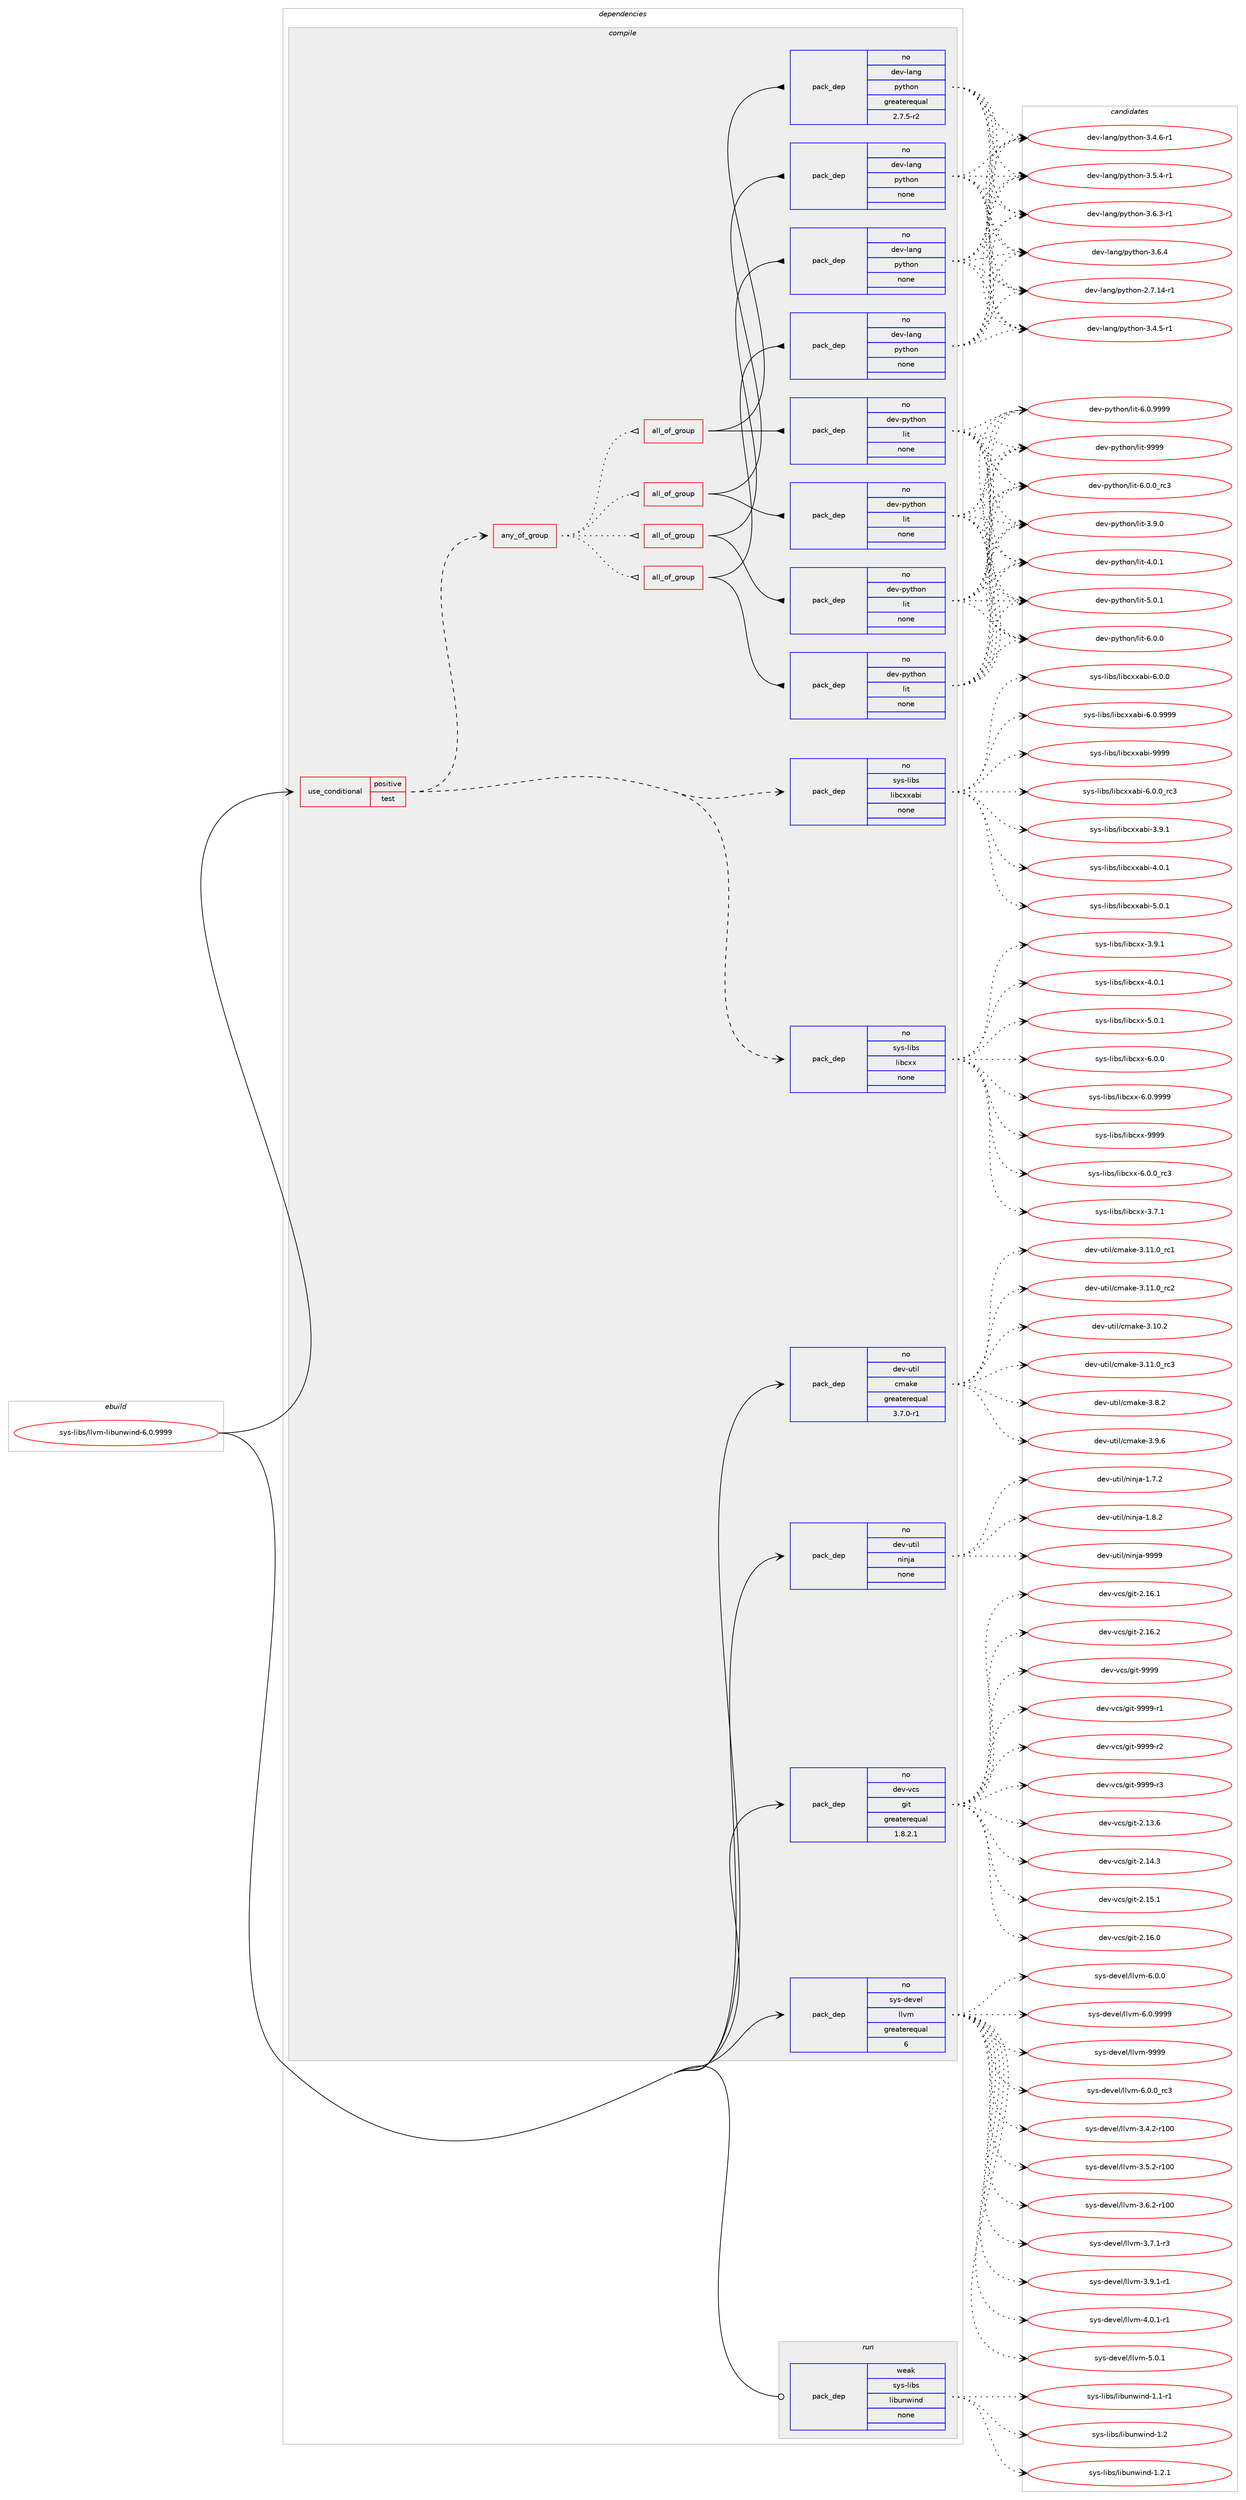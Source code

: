digraph prolog {

# *************
# Graph options
# *************

newrank=true;
concentrate=true;
compound=true;
graph [rankdir=LR,fontname=Helvetica,fontsize=10,ranksep=1.5];#, ranksep=2.5, nodesep=0.2];
edge  [arrowhead=vee];
node  [fontname=Helvetica,fontsize=10];

# **********
# The ebuild
# **********

subgraph cluster_leftcol {
color=gray;
rank=same;
label=<<i>ebuild</i>>;
id [label="sys-libs/llvm-libunwind-6.0.9999", color=red, width=4, href="../sys-libs/llvm-libunwind-6.0.9999.svg"];
}

# ****************
# The dependencies
# ****************

subgraph cluster_midcol {
color=gray;
label=<<i>dependencies</i>>;
subgraph cluster_compile {
fillcolor="#eeeeee";
style=filled;
label=<<i>compile</i>>;
subgraph cond858 {
dependency7501 [label=<<TABLE BORDER="0" CELLBORDER="1" CELLSPACING="0" CELLPADDING="4"><TR><TD ROWSPAN="3" CELLPADDING="10">use_conditional</TD></TR><TR><TD>positive</TD></TR><TR><TD>test</TD></TR></TABLE>>, shape=none, color=red];
subgraph pack6554 {
dependency7502 [label=<<TABLE BORDER="0" CELLBORDER="1" CELLSPACING="0" CELLPADDING="4" WIDTH="220"><TR><TD ROWSPAN="6" CELLPADDING="30">pack_dep</TD></TR><TR><TD WIDTH="110">no</TD></TR><TR><TD>sys-libs</TD></TR><TR><TD>libcxx</TD></TR><TR><TD>none</TD></TR><TR><TD></TD></TR></TABLE>>, shape=none, color=blue];
}
dependency7501:e -> dependency7502:w [weight=20,style="dashed",arrowhead="vee"];
subgraph pack6555 {
dependency7503 [label=<<TABLE BORDER="0" CELLBORDER="1" CELLSPACING="0" CELLPADDING="4" WIDTH="220"><TR><TD ROWSPAN="6" CELLPADDING="30">pack_dep</TD></TR><TR><TD WIDTH="110">no</TD></TR><TR><TD>sys-libs</TD></TR><TR><TD>libcxxabi</TD></TR><TR><TD>none</TD></TR><TR><TD></TD></TR></TABLE>>, shape=none, color=blue];
}
dependency7501:e -> dependency7503:w [weight=20,style="dashed",arrowhead="vee"];
subgraph any78 {
dependency7504 [label=<<TABLE BORDER="0" CELLBORDER="1" CELLSPACING="0" CELLPADDING="4"><TR><TD CELLPADDING="10">any_of_group</TD></TR></TABLE>>, shape=none, color=red];subgraph all14 {
dependency7505 [label=<<TABLE BORDER="0" CELLBORDER="1" CELLSPACING="0" CELLPADDING="4"><TR><TD CELLPADDING="10">all_of_group</TD></TR></TABLE>>, shape=none, color=red];subgraph pack6556 {
dependency7506 [label=<<TABLE BORDER="0" CELLBORDER="1" CELLSPACING="0" CELLPADDING="4" WIDTH="220"><TR><TD ROWSPAN="6" CELLPADDING="30">pack_dep</TD></TR><TR><TD WIDTH="110">no</TD></TR><TR><TD>dev-lang</TD></TR><TR><TD>python</TD></TR><TR><TD>none</TD></TR><TR><TD></TD></TR></TABLE>>, shape=none, color=blue];
}
dependency7505:e -> dependency7506:w [weight=20,style="solid",arrowhead="inv"];
subgraph pack6557 {
dependency7507 [label=<<TABLE BORDER="0" CELLBORDER="1" CELLSPACING="0" CELLPADDING="4" WIDTH="220"><TR><TD ROWSPAN="6" CELLPADDING="30">pack_dep</TD></TR><TR><TD WIDTH="110">no</TD></TR><TR><TD>dev-python</TD></TR><TR><TD>lit</TD></TR><TR><TD>none</TD></TR><TR><TD></TD></TR></TABLE>>, shape=none, color=blue];
}
dependency7505:e -> dependency7507:w [weight=20,style="solid",arrowhead="inv"];
}
dependency7504:e -> dependency7505:w [weight=20,style="dotted",arrowhead="oinv"];
subgraph all15 {
dependency7508 [label=<<TABLE BORDER="0" CELLBORDER="1" CELLSPACING="0" CELLPADDING="4"><TR><TD CELLPADDING="10">all_of_group</TD></TR></TABLE>>, shape=none, color=red];subgraph pack6558 {
dependency7509 [label=<<TABLE BORDER="0" CELLBORDER="1" CELLSPACING="0" CELLPADDING="4" WIDTH="220"><TR><TD ROWSPAN="6" CELLPADDING="30">pack_dep</TD></TR><TR><TD WIDTH="110">no</TD></TR><TR><TD>dev-lang</TD></TR><TR><TD>python</TD></TR><TR><TD>none</TD></TR><TR><TD></TD></TR></TABLE>>, shape=none, color=blue];
}
dependency7508:e -> dependency7509:w [weight=20,style="solid",arrowhead="inv"];
subgraph pack6559 {
dependency7510 [label=<<TABLE BORDER="0" CELLBORDER="1" CELLSPACING="0" CELLPADDING="4" WIDTH="220"><TR><TD ROWSPAN="6" CELLPADDING="30">pack_dep</TD></TR><TR><TD WIDTH="110">no</TD></TR><TR><TD>dev-python</TD></TR><TR><TD>lit</TD></TR><TR><TD>none</TD></TR><TR><TD></TD></TR></TABLE>>, shape=none, color=blue];
}
dependency7508:e -> dependency7510:w [weight=20,style="solid",arrowhead="inv"];
}
dependency7504:e -> dependency7508:w [weight=20,style="dotted",arrowhead="oinv"];
subgraph all16 {
dependency7511 [label=<<TABLE BORDER="0" CELLBORDER="1" CELLSPACING="0" CELLPADDING="4"><TR><TD CELLPADDING="10">all_of_group</TD></TR></TABLE>>, shape=none, color=red];subgraph pack6560 {
dependency7512 [label=<<TABLE BORDER="0" CELLBORDER="1" CELLSPACING="0" CELLPADDING="4" WIDTH="220"><TR><TD ROWSPAN="6" CELLPADDING="30">pack_dep</TD></TR><TR><TD WIDTH="110">no</TD></TR><TR><TD>dev-lang</TD></TR><TR><TD>python</TD></TR><TR><TD>none</TD></TR><TR><TD></TD></TR></TABLE>>, shape=none, color=blue];
}
dependency7511:e -> dependency7512:w [weight=20,style="solid",arrowhead="inv"];
subgraph pack6561 {
dependency7513 [label=<<TABLE BORDER="0" CELLBORDER="1" CELLSPACING="0" CELLPADDING="4" WIDTH="220"><TR><TD ROWSPAN="6" CELLPADDING="30">pack_dep</TD></TR><TR><TD WIDTH="110">no</TD></TR><TR><TD>dev-python</TD></TR><TR><TD>lit</TD></TR><TR><TD>none</TD></TR><TR><TD></TD></TR></TABLE>>, shape=none, color=blue];
}
dependency7511:e -> dependency7513:w [weight=20,style="solid",arrowhead="inv"];
}
dependency7504:e -> dependency7511:w [weight=20,style="dotted",arrowhead="oinv"];
subgraph all17 {
dependency7514 [label=<<TABLE BORDER="0" CELLBORDER="1" CELLSPACING="0" CELLPADDING="4"><TR><TD CELLPADDING="10">all_of_group</TD></TR></TABLE>>, shape=none, color=red];subgraph pack6562 {
dependency7515 [label=<<TABLE BORDER="0" CELLBORDER="1" CELLSPACING="0" CELLPADDING="4" WIDTH="220"><TR><TD ROWSPAN="6" CELLPADDING="30">pack_dep</TD></TR><TR><TD WIDTH="110">no</TD></TR><TR><TD>dev-lang</TD></TR><TR><TD>python</TD></TR><TR><TD>greaterequal</TD></TR><TR><TD>2.7.5-r2</TD></TR></TABLE>>, shape=none, color=blue];
}
dependency7514:e -> dependency7515:w [weight=20,style="solid",arrowhead="inv"];
subgraph pack6563 {
dependency7516 [label=<<TABLE BORDER="0" CELLBORDER="1" CELLSPACING="0" CELLPADDING="4" WIDTH="220"><TR><TD ROWSPAN="6" CELLPADDING="30">pack_dep</TD></TR><TR><TD WIDTH="110">no</TD></TR><TR><TD>dev-python</TD></TR><TR><TD>lit</TD></TR><TR><TD>none</TD></TR><TR><TD></TD></TR></TABLE>>, shape=none, color=blue];
}
dependency7514:e -> dependency7516:w [weight=20,style="solid",arrowhead="inv"];
}
dependency7504:e -> dependency7514:w [weight=20,style="dotted",arrowhead="oinv"];
}
dependency7501:e -> dependency7504:w [weight=20,style="dashed",arrowhead="vee"];
}
id:e -> dependency7501:w [weight=20,style="solid",arrowhead="vee"];
subgraph pack6564 {
dependency7517 [label=<<TABLE BORDER="0" CELLBORDER="1" CELLSPACING="0" CELLPADDING="4" WIDTH="220"><TR><TD ROWSPAN="6" CELLPADDING="30">pack_dep</TD></TR><TR><TD WIDTH="110">no</TD></TR><TR><TD>dev-util</TD></TR><TR><TD>cmake</TD></TR><TR><TD>greaterequal</TD></TR><TR><TD>3.7.0-r1</TD></TR></TABLE>>, shape=none, color=blue];
}
id:e -> dependency7517:w [weight=20,style="solid",arrowhead="vee"];
subgraph pack6565 {
dependency7518 [label=<<TABLE BORDER="0" CELLBORDER="1" CELLSPACING="0" CELLPADDING="4" WIDTH="220"><TR><TD ROWSPAN="6" CELLPADDING="30">pack_dep</TD></TR><TR><TD WIDTH="110">no</TD></TR><TR><TD>dev-util</TD></TR><TR><TD>ninja</TD></TR><TR><TD>none</TD></TR><TR><TD></TD></TR></TABLE>>, shape=none, color=blue];
}
id:e -> dependency7518:w [weight=20,style="solid",arrowhead="vee"];
subgraph pack6566 {
dependency7519 [label=<<TABLE BORDER="0" CELLBORDER="1" CELLSPACING="0" CELLPADDING="4" WIDTH="220"><TR><TD ROWSPAN="6" CELLPADDING="30">pack_dep</TD></TR><TR><TD WIDTH="110">no</TD></TR><TR><TD>dev-vcs</TD></TR><TR><TD>git</TD></TR><TR><TD>greaterequal</TD></TR><TR><TD>1.8.2.1</TD></TR></TABLE>>, shape=none, color=blue];
}
id:e -> dependency7519:w [weight=20,style="solid",arrowhead="vee"];
subgraph pack6567 {
dependency7520 [label=<<TABLE BORDER="0" CELLBORDER="1" CELLSPACING="0" CELLPADDING="4" WIDTH="220"><TR><TD ROWSPAN="6" CELLPADDING="30">pack_dep</TD></TR><TR><TD WIDTH="110">no</TD></TR><TR><TD>sys-devel</TD></TR><TR><TD>llvm</TD></TR><TR><TD>greaterequal</TD></TR><TR><TD>6</TD></TR></TABLE>>, shape=none, color=blue];
}
id:e -> dependency7520:w [weight=20,style="solid",arrowhead="vee"];
}
subgraph cluster_compileandrun {
fillcolor="#eeeeee";
style=filled;
label=<<i>compile and run</i>>;
}
subgraph cluster_run {
fillcolor="#eeeeee";
style=filled;
label=<<i>run</i>>;
subgraph pack6568 {
dependency7521 [label=<<TABLE BORDER="0" CELLBORDER="1" CELLSPACING="0" CELLPADDING="4" WIDTH="220"><TR><TD ROWSPAN="6" CELLPADDING="30">pack_dep</TD></TR><TR><TD WIDTH="110">weak</TD></TR><TR><TD>sys-libs</TD></TR><TR><TD>libunwind</TD></TR><TR><TD>none</TD></TR><TR><TD></TD></TR></TABLE>>, shape=none, color=blue];
}
id:e -> dependency7521:w [weight=20,style="solid",arrowhead="odot"];
}
}

# **************
# The candidates
# **************

subgraph cluster_choices {
rank=same;
color=gray;
label=<<i>candidates</i>>;

subgraph choice6554 {
color=black;
nodesep=1;
choice1151211154510810598115471081059899120120455446484648951149951 [label="sys-libs/libcxx-6.0.0_rc3", color=red, width=4,href="../sys-libs/libcxx-6.0.0_rc3.svg"];
choice1151211154510810598115471081059899120120455146554649 [label="sys-libs/libcxx-3.7.1", color=red, width=4,href="../sys-libs/libcxx-3.7.1.svg"];
choice1151211154510810598115471081059899120120455146574649 [label="sys-libs/libcxx-3.9.1", color=red, width=4,href="../sys-libs/libcxx-3.9.1.svg"];
choice1151211154510810598115471081059899120120455246484649 [label="sys-libs/libcxx-4.0.1", color=red, width=4,href="../sys-libs/libcxx-4.0.1.svg"];
choice1151211154510810598115471081059899120120455346484649 [label="sys-libs/libcxx-5.0.1", color=red, width=4,href="../sys-libs/libcxx-5.0.1.svg"];
choice1151211154510810598115471081059899120120455446484648 [label="sys-libs/libcxx-6.0.0", color=red, width=4,href="../sys-libs/libcxx-6.0.0.svg"];
choice1151211154510810598115471081059899120120455446484657575757 [label="sys-libs/libcxx-6.0.9999", color=red, width=4,href="../sys-libs/libcxx-6.0.9999.svg"];
choice11512111545108105981154710810598991201204557575757 [label="sys-libs/libcxx-9999", color=red, width=4,href="../sys-libs/libcxx-9999.svg"];
dependency7502:e -> choice1151211154510810598115471081059899120120455446484648951149951:w [style=dotted,weight="100"];
dependency7502:e -> choice1151211154510810598115471081059899120120455146554649:w [style=dotted,weight="100"];
dependency7502:e -> choice1151211154510810598115471081059899120120455146574649:w [style=dotted,weight="100"];
dependency7502:e -> choice1151211154510810598115471081059899120120455246484649:w [style=dotted,weight="100"];
dependency7502:e -> choice1151211154510810598115471081059899120120455346484649:w [style=dotted,weight="100"];
dependency7502:e -> choice1151211154510810598115471081059899120120455446484648:w [style=dotted,weight="100"];
dependency7502:e -> choice1151211154510810598115471081059899120120455446484657575757:w [style=dotted,weight="100"];
dependency7502:e -> choice11512111545108105981154710810598991201204557575757:w [style=dotted,weight="100"];
}
subgraph choice6555 {
color=black;
nodesep=1;
choice11512111545108105981154710810598991201209798105455446484648951149951 [label="sys-libs/libcxxabi-6.0.0_rc3", color=red, width=4,href="../sys-libs/libcxxabi-6.0.0_rc3.svg"];
choice11512111545108105981154710810598991201209798105455146574649 [label="sys-libs/libcxxabi-3.9.1", color=red, width=4,href="../sys-libs/libcxxabi-3.9.1.svg"];
choice11512111545108105981154710810598991201209798105455246484649 [label="sys-libs/libcxxabi-4.0.1", color=red, width=4,href="../sys-libs/libcxxabi-4.0.1.svg"];
choice11512111545108105981154710810598991201209798105455346484649 [label="sys-libs/libcxxabi-5.0.1", color=red, width=4,href="../sys-libs/libcxxabi-5.0.1.svg"];
choice11512111545108105981154710810598991201209798105455446484648 [label="sys-libs/libcxxabi-6.0.0", color=red, width=4,href="../sys-libs/libcxxabi-6.0.0.svg"];
choice11512111545108105981154710810598991201209798105455446484657575757 [label="sys-libs/libcxxabi-6.0.9999", color=red, width=4,href="../sys-libs/libcxxabi-6.0.9999.svg"];
choice115121115451081059811547108105989912012097981054557575757 [label="sys-libs/libcxxabi-9999", color=red, width=4,href="../sys-libs/libcxxabi-9999.svg"];
dependency7503:e -> choice11512111545108105981154710810598991201209798105455446484648951149951:w [style=dotted,weight="100"];
dependency7503:e -> choice11512111545108105981154710810598991201209798105455146574649:w [style=dotted,weight="100"];
dependency7503:e -> choice11512111545108105981154710810598991201209798105455246484649:w [style=dotted,weight="100"];
dependency7503:e -> choice11512111545108105981154710810598991201209798105455346484649:w [style=dotted,weight="100"];
dependency7503:e -> choice11512111545108105981154710810598991201209798105455446484648:w [style=dotted,weight="100"];
dependency7503:e -> choice11512111545108105981154710810598991201209798105455446484657575757:w [style=dotted,weight="100"];
dependency7503:e -> choice115121115451081059811547108105989912012097981054557575757:w [style=dotted,weight="100"];
}
subgraph choice6556 {
color=black;
nodesep=1;
choice100101118451089711010347112121116104111110455046554649524511449 [label="dev-lang/python-2.7.14-r1", color=red, width=4,href="../dev-lang/python-2.7.14-r1.svg"];
choice1001011184510897110103471121211161041111104551465246534511449 [label="dev-lang/python-3.4.5-r1", color=red, width=4,href="../dev-lang/python-3.4.5-r1.svg"];
choice1001011184510897110103471121211161041111104551465246544511449 [label="dev-lang/python-3.4.6-r1", color=red, width=4,href="../dev-lang/python-3.4.6-r1.svg"];
choice1001011184510897110103471121211161041111104551465346524511449 [label="dev-lang/python-3.5.4-r1", color=red, width=4,href="../dev-lang/python-3.5.4-r1.svg"];
choice1001011184510897110103471121211161041111104551465446514511449 [label="dev-lang/python-3.6.3-r1", color=red, width=4,href="../dev-lang/python-3.6.3-r1.svg"];
choice100101118451089711010347112121116104111110455146544652 [label="dev-lang/python-3.6.4", color=red, width=4,href="../dev-lang/python-3.6.4.svg"];
dependency7506:e -> choice100101118451089711010347112121116104111110455046554649524511449:w [style=dotted,weight="100"];
dependency7506:e -> choice1001011184510897110103471121211161041111104551465246534511449:w [style=dotted,weight="100"];
dependency7506:e -> choice1001011184510897110103471121211161041111104551465246544511449:w [style=dotted,weight="100"];
dependency7506:e -> choice1001011184510897110103471121211161041111104551465346524511449:w [style=dotted,weight="100"];
dependency7506:e -> choice1001011184510897110103471121211161041111104551465446514511449:w [style=dotted,weight="100"];
dependency7506:e -> choice100101118451089711010347112121116104111110455146544652:w [style=dotted,weight="100"];
}
subgraph choice6557 {
color=black;
nodesep=1;
choice1001011184511212111610411111047108105116455446484648951149951 [label="dev-python/lit-6.0.0_rc3", color=red, width=4,href="../dev-python/lit-6.0.0_rc3.svg"];
choice1001011184511212111610411111047108105116455146574648 [label="dev-python/lit-3.9.0", color=red, width=4,href="../dev-python/lit-3.9.0.svg"];
choice1001011184511212111610411111047108105116455246484649 [label="dev-python/lit-4.0.1", color=red, width=4,href="../dev-python/lit-4.0.1.svg"];
choice1001011184511212111610411111047108105116455346484649 [label="dev-python/lit-5.0.1", color=red, width=4,href="../dev-python/lit-5.0.1.svg"];
choice1001011184511212111610411111047108105116455446484648 [label="dev-python/lit-6.0.0", color=red, width=4,href="../dev-python/lit-6.0.0.svg"];
choice1001011184511212111610411111047108105116455446484657575757 [label="dev-python/lit-6.0.9999", color=red, width=4,href="../dev-python/lit-6.0.9999.svg"];
choice10010111845112121116104111110471081051164557575757 [label="dev-python/lit-9999", color=red, width=4,href="../dev-python/lit-9999.svg"];
dependency7507:e -> choice1001011184511212111610411111047108105116455446484648951149951:w [style=dotted,weight="100"];
dependency7507:e -> choice1001011184511212111610411111047108105116455146574648:w [style=dotted,weight="100"];
dependency7507:e -> choice1001011184511212111610411111047108105116455246484649:w [style=dotted,weight="100"];
dependency7507:e -> choice1001011184511212111610411111047108105116455346484649:w [style=dotted,weight="100"];
dependency7507:e -> choice1001011184511212111610411111047108105116455446484648:w [style=dotted,weight="100"];
dependency7507:e -> choice1001011184511212111610411111047108105116455446484657575757:w [style=dotted,weight="100"];
dependency7507:e -> choice10010111845112121116104111110471081051164557575757:w [style=dotted,weight="100"];
}
subgraph choice6558 {
color=black;
nodesep=1;
choice100101118451089711010347112121116104111110455046554649524511449 [label="dev-lang/python-2.7.14-r1", color=red, width=4,href="../dev-lang/python-2.7.14-r1.svg"];
choice1001011184510897110103471121211161041111104551465246534511449 [label="dev-lang/python-3.4.5-r1", color=red, width=4,href="../dev-lang/python-3.4.5-r1.svg"];
choice1001011184510897110103471121211161041111104551465246544511449 [label="dev-lang/python-3.4.6-r1", color=red, width=4,href="../dev-lang/python-3.4.6-r1.svg"];
choice1001011184510897110103471121211161041111104551465346524511449 [label="dev-lang/python-3.5.4-r1", color=red, width=4,href="../dev-lang/python-3.5.4-r1.svg"];
choice1001011184510897110103471121211161041111104551465446514511449 [label="dev-lang/python-3.6.3-r1", color=red, width=4,href="../dev-lang/python-3.6.3-r1.svg"];
choice100101118451089711010347112121116104111110455146544652 [label="dev-lang/python-3.6.4", color=red, width=4,href="../dev-lang/python-3.6.4.svg"];
dependency7509:e -> choice100101118451089711010347112121116104111110455046554649524511449:w [style=dotted,weight="100"];
dependency7509:e -> choice1001011184510897110103471121211161041111104551465246534511449:w [style=dotted,weight="100"];
dependency7509:e -> choice1001011184510897110103471121211161041111104551465246544511449:w [style=dotted,weight="100"];
dependency7509:e -> choice1001011184510897110103471121211161041111104551465346524511449:w [style=dotted,weight="100"];
dependency7509:e -> choice1001011184510897110103471121211161041111104551465446514511449:w [style=dotted,weight="100"];
dependency7509:e -> choice100101118451089711010347112121116104111110455146544652:w [style=dotted,weight="100"];
}
subgraph choice6559 {
color=black;
nodesep=1;
choice1001011184511212111610411111047108105116455446484648951149951 [label="dev-python/lit-6.0.0_rc3", color=red, width=4,href="../dev-python/lit-6.0.0_rc3.svg"];
choice1001011184511212111610411111047108105116455146574648 [label="dev-python/lit-3.9.0", color=red, width=4,href="../dev-python/lit-3.9.0.svg"];
choice1001011184511212111610411111047108105116455246484649 [label="dev-python/lit-4.0.1", color=red, width=4,href="../dev-python/lit-4.0.1.svg"];
choice1001011184511212111610411111047108105116455346484649 [label="dev-python/lit-5.0.1", color=red, width=4,href="../dev-python/lit-5.0.1.svg"];
choice1001011184511212111610411111047108105116455446484648 [label="dev-python/lit-6.0.0", color=red, width=4,href="../dev-python/lit-6.0.0.svg"];
choice1001011184511212111610411111047108105116455446484657575757 [label="dev-python/lit-6.0.9999", color=red, width=4,href="../dev-python/lit-6.0.9999.svg"];
choice10010111845112121116104111110471081051164557575757 [label="dev-python/lit-9999", color=red, width=4,href="../dev-python/lit-9999.svg"];
dependency7510:e -> choice1001011184511212111610411111047108105116455446484648951149951:w [style=dotted,weight="100"];
dependency7510:e -> choice1001011184511212111610411111047108105116455146574648:w [style=dotted,weight="100"];
dependency7510:e -> choice1001011184511212111610411111047108105116455246484649:w [style=dotted,weight="100"];
dependency7510:e -> choice1001011184511212111610411111047108105116455346484649:w [style=dotted,weight="100"];
dependency7510:e -> choice1001011184511212111610411111047108105116455446484648:w [style=dotted,weight="100"];
dependency7510:e -> choice1001011184511212111610411111047108105116455446484657575757:w [style=dotted,weight="100"];
dependency7510:e -> choice10010111845112121116104111110471081051164557575757:w [style=dotted,weight="100"];
}
subgraph choice6560 {
color=black;
nodesep=1;
choice100101118451089711010347112121116104111110455046554649524511449 [label="dev-lang/python-2.7.14-r1", color=red, width=4,href="../dev-lang/python-2.7.14-r1.svg"];
choice1001011184510897110103471121211161041111104551465246534511449 [label="dev-lang/python-3.4.5-r1", color=red, width=4,href="../dev-lang/python-3.4.5-r1.svg"];
choice1001011184510897110103471121211161041111104551465246544511449 [label="dev-lang/python-3.4.6-r1", color=red, width=4,href="../dev-lang/python-3.4.6-r1.svg"];
choice1001011184510897110103471121211161041111104551465346524511449 [label="dev-lang/python-3.5.4-r1", color=red, width=4,href="../dev-lang/python-3.5.4-r1.svg"];
choice1001011184510897110103471121211161041111104551465446514511449 [label="dev-lang/python-3.6.3-r1", color=red, width=4,href="../dev-lang/python-3.6.3-r1.svg"];
choice100101118451089711010347112121116104111110455146544652 [label="dev-lang/python-3.6.4", color=red, width=4,href="../dev-lang/python-3.6.4.svg"];
dependency7512:e -> choice100101118451089711010347112121116104111110455046554649524511449:w [style=dotted,weight="100"];
dependency7512:e -> choice1001011184510897110103471121211161041111104551465246534511449:w [style=dotted,weight="100"];
dependency7512:e -> choice1001011184510897110103471121211161041111104551465246544511449:w [style=dotted,weight="100"];
dependency7512:e -> choice1001011184510897110103471121211161041111104551465346524511449:w [style=dotted,weight="100"];
dependency7512:e -> choice1001011184510897110103471121211161041111104551465446514511449:w [style=dotted,weight="100"];
dependency7512:e -> choice100101118451089711010347112121116104111110455146544652:w [style=dotted,weight="100"];
}
subgraph choice6561 {
color=black;
nodesep=1;
choice1001011184511212111610411111047108105116455446484648951149951 [label="dev-python/lit-6.0.0_rc3", color=red, width=4,href="../dev-python/lit-6.0.0_rc3.svg"];
choice1001011184511212111610411111047108105116455146574648 [label="dev-python/lit-3.9.0", color=red, width=4,href="../dev-python/lit-3.9.0.svg"];
choice1001011184511212111610411111047108105116455246484649 [label="dev-python/lit-4.0.1", color=red, width=4,href="../dev-python/lit-4.0.1.svg"];
choice1001011184511212111610411111047108105116455346484649 [label="dev-python/lit-5.0.1", color=red, width=4,href="../dev-python/lit-5.0.1.svg"];
choice1001011184511212111610411111047108105116455446484648 [label="dev-python/lit-6.0.0", color=red, width=4,href="../dev-python/lit-6.0.0.svg"];
choice1001011184511212111610411111047108105116455446484657575757 [label="dev-python/lit-6.0.9999", color=red, width=4,href="../dev-python/lit-6.0.9999.svg"];
choice10010111845112121116104111110471081051164557575757 [label="dev-python/lit-9999", color=red, width=4,href="../dev-python/lit-9999.svg"];
dependency7513:e -> choice1001011184511212111610411111047108105116455446484648951149951:w [style=dotted,weight="100"];
dependency7513:e -> choice1001011184511212111610411111047108105116455146574648:w [style=dotted,weight="100"];
dependency7513:e -> choice1001011184511212111610411111047108105116455246484649:w [style=dotted,weight="100"];
dependency7513:e -> choice1001011184511212111610411111047108105116455346484649:w [style=dotted,weight="100"];
dependency7513:e -> choice1001011184511212111610411111047108105116455446484648:w [style=dotted,weight="100"];
dependency7513:e -> choice1001011184511212111610411111047108105116455446484657575757:w [style=dotted,weight="100"];
dependency7513:e -> choice10010111845112121116104111110471081051164557575757:w [style=dotted,weight="100"];
}
subgraph choice6562 {
color=black;
nodesep=1;
choice100101118451089711010347112121116104111110455046554649524511449 [label="dev-lang/python-2.7.14-r1", color=red, width=4,href="../dev-lang/python-2.7.14-r1.svg"];
choice1001011184510897110103471121211161041111104551465246534511449 [label="dev-lang/python-3.4.5-r1", color=red, width=4,href="../dev-lang/python-3.4.5-r1.svg"];
choice1001011184510897110103471121211161041111104551465246544511449 [label="dev-lang/python-3.4.6-r1", color=red, width=4,href="../dev-lang/python-3.4.6-r1.svg"];
choice1001011184510897110103471121211161041111104551465346524511449 [label="dev-lang/python-3.5.4-r1", color=red, width=4,href="../dev-lang/python-3.5.4-r1.svg"];
choice1001011184510897110103471121211161041111104551465446514511449 [label="dev-lang/python-3.6.3-r1", color=red, width=4,href="../dev-lang/python-3.6.3-r1.svg"];
choice100101118451089711010347112121116104111110455146544652 [label="dev-lang/python-3.6.4", color=red, width=4,href="../dev-lang/python-3.6.4.svg"];
dependency7515:e -> choice100101118451089711010347112121116104111110455046554649524511449:w [style=dotted,weight="100"];
dependency7515:e -> choice1001011184510897110103471121211161041111104551465246534511449:w [style=dotted,weight="100"];
dependency7515:e -> choice1001011184510897110103471121211161041111104551465246544511449:w [style=dotted,weight="100"];
dependency7515:e -> choice1001011184510897110103471121211161041111104551465346524511449:w [style=dotted,weight="100"];
dependency7515:e -> choice1001011184510897110103471121211161041111104551465446514511449:w [style=dotted,weight="100"];
dependency7515:e -> choice100101118451089711010347112121116104111110455146544652:w [style=dotted,weight="100"];
}
subgraph choice6563 {
color=black;
nodesep=1;
choice1001011184511212111610411111047108105116455446484648951149951 [label="dev-python/lit-6.0.0_rc3", color=red, width=4,href="../dev-python/lit-6.0.0_rc3.svg"];
choice1001011184511212111610411111047108105116455146574648 [label="dev-python/lit-3.9.0", color=red, width=4,href="../dev-python/lit-3.9.0.svg"];
choice1001011184511212111610411111047108105116455246484649 [label="dev-python/lit-4.0.1", color=red, width=4,href="../dev-python/lit-4.0.1.svg"];
choice1001011184511212111610411111047108105116455346484649 [label="dev-python/lit-5.0.1", color=red, width=4,href="../dev-python/lit-5.0.1.svg"];
choice1001011184511212111610411111047108105116455446484648 [label="dev-python/lit-6.0.0", color=red, width=4,href="../dev-python/lit-6.0.0.svg"];
choice1001011184511212111610411111047108105116455446484657575757 [label="dev-python/lit-6.0.9999", color=red, width=4,href="../dev-python/lit-6.0.9999.svg"];
choice10010111845112121116104111110471081051164557575757 [label="dev-python/lit-9999", color=red, width=4,href="../dev-python/lit-9999.svg"];
dependency7516:e -> choice1001011184511212111610411111047108105116455446484648951149951:w [style=dotted,weight="100"];
dependency7516:e -> choice1001011184511212111610411111047108105116455146574648:w [style=dotted,weight="100"];
dependency7516:e -> choice1001011184511212111610411111047108105116455246484649:w [style=dotted,weight="100"];
dependency7516:e -> choice1001011184511212111610411111047108105116455346484649:w [style=dotted,weight="100"];
dependency7516:e -> choice1001011184511212111610411111047108105116455446484648:w [style=dotted,weight="100"];
dependency7516:e -> choice1001011184511212111610411111047108105116455446484657575757:w [style=dotted,weight="100"];
dependency7516:e -> choice10010111845112121116104111110471081051164557575757:w [style=dotted,weight="100"];
}
subgraph choice6564 {
color=black;
nodesep=1;
choice1001011184511711610510847991099710710145514649494648951149949 [label="dev-util/cmake-3.11.0_rc1", color=red, width=4,href="../dev-util/cmake-3.11.0_rc1.svg"];
choice1001011184511711610510847991099710710145514649494648951149950 [label="dev-util/cmake-3.11.0_rc2", color=red, width=4,href="../dev-util/cmake-3.11.0_rc2.svg"];
choice1001011184511711610510847991099710710145514649484650 [label="dev-util/cmake-3.10.2", color=red, width=4,href="../dev-util/cmake-3.10.2.svg"];
choice1001011184511711610510847991099710710145514649494648951149951 [label="dev-util/cmake-3.11.0_rc3", color=red, width=4,href="../dev-util/cmake-3.11.0_rc3.svg"];
choice10010111845117116105108479910997107101455146564650 [label="dev-util/cmake-3.8.2", color=red, width=4,href="../dev-util/cmake-3.8.2.svg"];
choice10010111845117116105108479910997107101455146574654 [label="dev-util/cmake-3.9.6", color=red, width=4,href="../dev-util/cmake-3.9.6.svg"];
dependency7517:e -> choice1001011184511711610510847991099710710145514649494648951149949:w [style=dotted,weight="100"];
dependency7517:e -> choice1001011184511711610510847991099710710145514649494648951149950:w [style=dotted,weight="100"];
dependency7517:e -> choice1001011184511711610510847991099710710145514649484650:w [style=dotted,weight="100"];
dependency7517:e -> choice1001011184511711610510847991099710710145514649494648951149951:w [style=dotted,weight="100"];
dependency7517:e -> choice10010111845117116105108479910997107101455146564650:w [style=dotted,weight="100"];
dependency7517:e -> choice10010111845117116105108479910997107101455146574654:w [style=dotted,weight="100"];
}
subgraph choice6565 {
color=black;
nodesep=1;
choice100101118451171161051084711010511010697454946554650 [label="dev-util/ninja-1.7.2", color=red, width=4,href="../dev-util/ninja-1.7.2.svg"];
choice100101118451171161051084711010511010697454946564650 [label="dev-util/ninja-1.8.2", color=red, width=4,href="../dev-util/ninja-1.8.2.svg"];
choice1001011184511711610510847110105110106974557575757 [label="dev-util/ninja-9999", color=red, width=4,href="../dev-util/ninja-9999.svg"];
dependency7518:e -> choice100101118451171161051084711010511010697454946554650:w [style=dotted,weight="100"];
dependency7518:e -> choice100101118451171161051084711010511010697454946564650:w [style=dotted,weight="100"];
dependency7518:e -> choice1001011184511711610510847110105110106974557575757:w [style=dotted,weight="100"];
}
subgraph choice6566 {
color=black;
nodesep=1;
choice10010111845118991154710310511645504649514654 [label="dev-vcs/git-2.13.6", color=red, width=4,href="../dev-vcs/git-2.13.6.svg"];
choice10010111845118991154710310511645504649524651 [label="dev-vcs/git-2.14.3", color=red, width=4,href="../dev-vcs/git-2.14.3.svg"];
choice10010111845118991154710310511645504649534649 [label="dev-vcs/git-2.15.1", color=red, width=4,href="../dev-vcs/git-2.15.1.svg"];
choice10010111845118991154710310511645504649544648 [label="dev-vcs/git-2.16.0", color=red, width=4,href="../dev-vcs/git-2.16.0.svg"];
choice10010111845118991154710310511645504649544649 [label="dev-vcs/git-2.16.1", color=red, width=4,href="../dev-vcs/git-2.16.1.svg"];
choice10010111845118991154710310511645504649544650 [label="dev-vcs/git-2.16.2", color=red, width=4,href="../dev-vcs/git-2.16.2.svg"];
choice1001011184511899115471031051164557575757 [label="dev-vcs/git-9999", color=red, width=4,href="../dev-vcs/git-9999.svg"];
choice10010111845118991154710310511645575757574511449 [label="dev-vcs/git-9999-r1", color=red, width=4,href="../dev-vcs/git-9999-r1.svg"];
choice10010111845118991154710310511645575757574511450 [label="dev-vcs/git-9999-r2", color=red, width=4,href="../dev-vcs/git-9999-r2.svg"];
choice10010111845118991154710310511645575757574511451 [label="dev-vcs/git-9999-r3", color=red, width=4,href="../dev-vcs/git-9999-r3.svg"];
dependency7519:e -> choice10010111845118991154710310511645504649514654:w [style=dotted,weight="100"];
dependency7519:e -> choice10010111845118991154710310511645504649524651:w [style=dotted,weight="100"];
dependency7519:e -> choice10010111845118991154710310511645504649534649:w [style=dotted,weight="100"];
dependency7519:e -> choice10010111845118991154710310511645504649544648:w [style=dotted,weight="100"];
dependency7519:e -> choice10010111845118991154710310511645504649544649:w [style=dotted,weight="100"];
dependency7519:e -> choice10010111845118991154710310511645504649544650:w [style=dotted,weight="100"];
dependency7519:e -> choice1001011184511899115471031051164557575757:w [style=dotted,weight="100"];
dependency7519:e -> choice10010111845118991154710310511645575757574511449:w [style=dotted,weight="100"];
dependency7519:e -> choice10010111845118991154710310511645575757574511450:w [style=dotted,weight="100"];
dependency7519:e -> choice10010111845118991154710310511645575757574511451:w [style=dotted,weight="100"];
}
subgraph choice6567 {
color=black;
nodesep=1;
choice1151211154510010111810110847108108118109455446484648951149951 [label="sys-devel/llvm-6.0.0_rc3", color=red, width=4,href="../sys-devel/llvm-6.0.0_rc3.svg"];
choice115121115451001011181011084710810811810945514652465045114494848 [label="sys-devel/llvm-3.4.2-r100", color=red, width=4,href="../sys-devel/llvm-3.4.2-r100.svg"];
choice115121115451001011181011084710810811810945514653465045114494848 [label="sys-devel/llvm-3.5.2-r100", color=red, width=4,href="../sys-devel/llvm-3.5.2-r100.svg"];
choice115121115451001011181011084710810811810945514654465045114494848 [label="sys-devel/llvm-3.6.2-r100", color=red, width=4,href="../sys-devel/llvm-3.6.2-r100.svg"];
choice11512111545100101118101108471081081181094551465546494511451 [label="sys-devel/llvm-3.7.1-r3", color=red, width=4,href="../sys-devel/llvm-3.7.1-r3.svg"];
choice11512111545100101118101108471081081181094551465746494511449 [label="sys-devel/llvm-3.9.1-r1", color=red, width=4,href="../sys-devel/llvm-3.9.1-r1.svg"];
choice11512111545100101118101108471081081181094552464846494511449 [label="sys-devel/llvm-4.0.1-r1", color=red, width=4,href="../sys-devel/llvm-4.0.1-r1.svg"];
choice1151211154510010111810110847108108118109455346484649 [label="sys-devel/llvm-5.0.1", color=red, width=4,href="../sys-devel/llvm-5.0.1.svg"];
choice1151211154510010111810110847108108118109455446484648 [label="sys-devel/llvm-6.0.0", color=red, width=4,href="../sys-devel/llvm-6.0.0.svg"];
choice1151211154510010111810110847108108118109455446484657575757 [label="sys-devel/llvm-6.0.9999", color=red, width=4,href="../sys-devel/llvm-6.0.9999.svg"];
choice11512111545100101118101108471081081181094557575757 [label="sys-devel/llvm-9999", color=red, width=4,href="../sys-devel/llvm-9999.svg"];
dependency7520:e -> choice1151211154510010111810110847108108118109455446484648951149951:w [style=dotted,weight="100"];
dependency7520:e -> choice115121115451001011181011084710810811810945514652465045114494848:w [style=dotted,weight="100"];
dependency7520:e -> choice115121115451001011181011084710810811810945514653465045114494848:w [style=dotted,weight="100"];
dependency7520:e -> choice115121115451001011181011084710810811810945514654465045114494848:w [style=dotted,weight="100"];
dependency7520:e -> choice11512111545100101118101108471081081181094551465546494511451:w [style=dotted,weight="100"];
dependency7520:e -> choice11512111545100101118101108471081081181094551465746494511449:w [style=dotted,weight="100"];
dependency7520:e -> choice11512111545100101118101108471081081181094552464846494511449:w [style=dotted,weight="100"];
dependency7520:e -> choice1151211154510010111810110847108108118109455346484649:w [style=dotted,weight="100"];
dependency7520:e -> choice1151211154510010111810110847108108118109455446484648:w [style=dotted,weight="100"];
dependency7520:e -> choice1151211154510010111810110847108108118109455446484657575757:w [style=dotted,weight="100"];
dependency7520:e -> choice11512111545100101118101108471081081181094557575757:w [style=dotted,weight="100"];
}
subgraph choice6568 {
color=black;
nodesep=1;
choice11512111545108105981154710810598117110119105110100454946494511449 [label="sys-libs/libunwind-1.1-r1", color=red, width=4,href="../sys-libs/libunwind-1.1-r1.svg"];
choice1151211154510810598115471081059811711011910511010045494650 [label="sys-libs/libunwind-1.2", color=red, width=4,href="../sys-libs/libunwind-1.2.svg"];
choice11512111545108105981154710810598117110119105110100454946504649 [label="sys-libs/libunwind-1.2.1", color=red, width=4,href="../sys-libs/libunwind-1.2.1.svg"];
dependency7521:e -> choice11512111545108105981154710810598117110119105110100454946494511449:w [style=dotted,weight="100"];
dependency7521:e -> choice1151211154510810598115471081059811711011910511010045494650:w [style=dotted,weight="100"];
dependency7521:e -> choice11512111545108105981154710810598117110119105110100454946504649:w [style=dotted,weight="100"];
}
}

}
